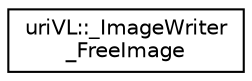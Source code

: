 digraph "Graphical Class Hierarchy"
{
  edge [fontname="Helvetica",fontsize="10",labelfontname="Helvetica",labelfontsize="10"];
  node [fontname="Helvetica",fontsize="10",shape=record];
  rankdir="LR";
  Node1 [label="uriVL::_ImageWriter\l_FreeImage",height=0.2,width=0.4,color="black", fillcolor="white", style="filled",URL="$classuriVL_1_1__ImageWriter__FreeImage.html",tooltip="This class uses the Freeimage library to read/write images. "];
}
